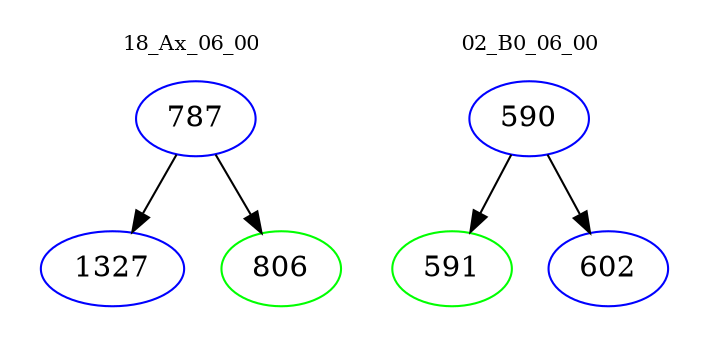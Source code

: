 digraph{
subgraph cluster_0 {
color = white
label = "18_Ax_06_00";
fontsize=10;
T0_787 [label="787", color="blue"]
T0_787 -> T0_1327 [color="black"]
T0_1327 [label="1327", color="blue"]
T0_787 -> T0_806 [color="black"]
T0_806 [label="806", color="green"]
}
subgraph cluster_1 {
color = white
label = "02_B0_06_00";
fontsize=10;
T1_590 [label="590", color="blue"]
T1_590 -> T1_591 [color="black"]
T1_591 [label="591", color="green"]
T1_590 -> T1_602 [color="black"]
T1_602 [label="602", color="blue"]
}
}
